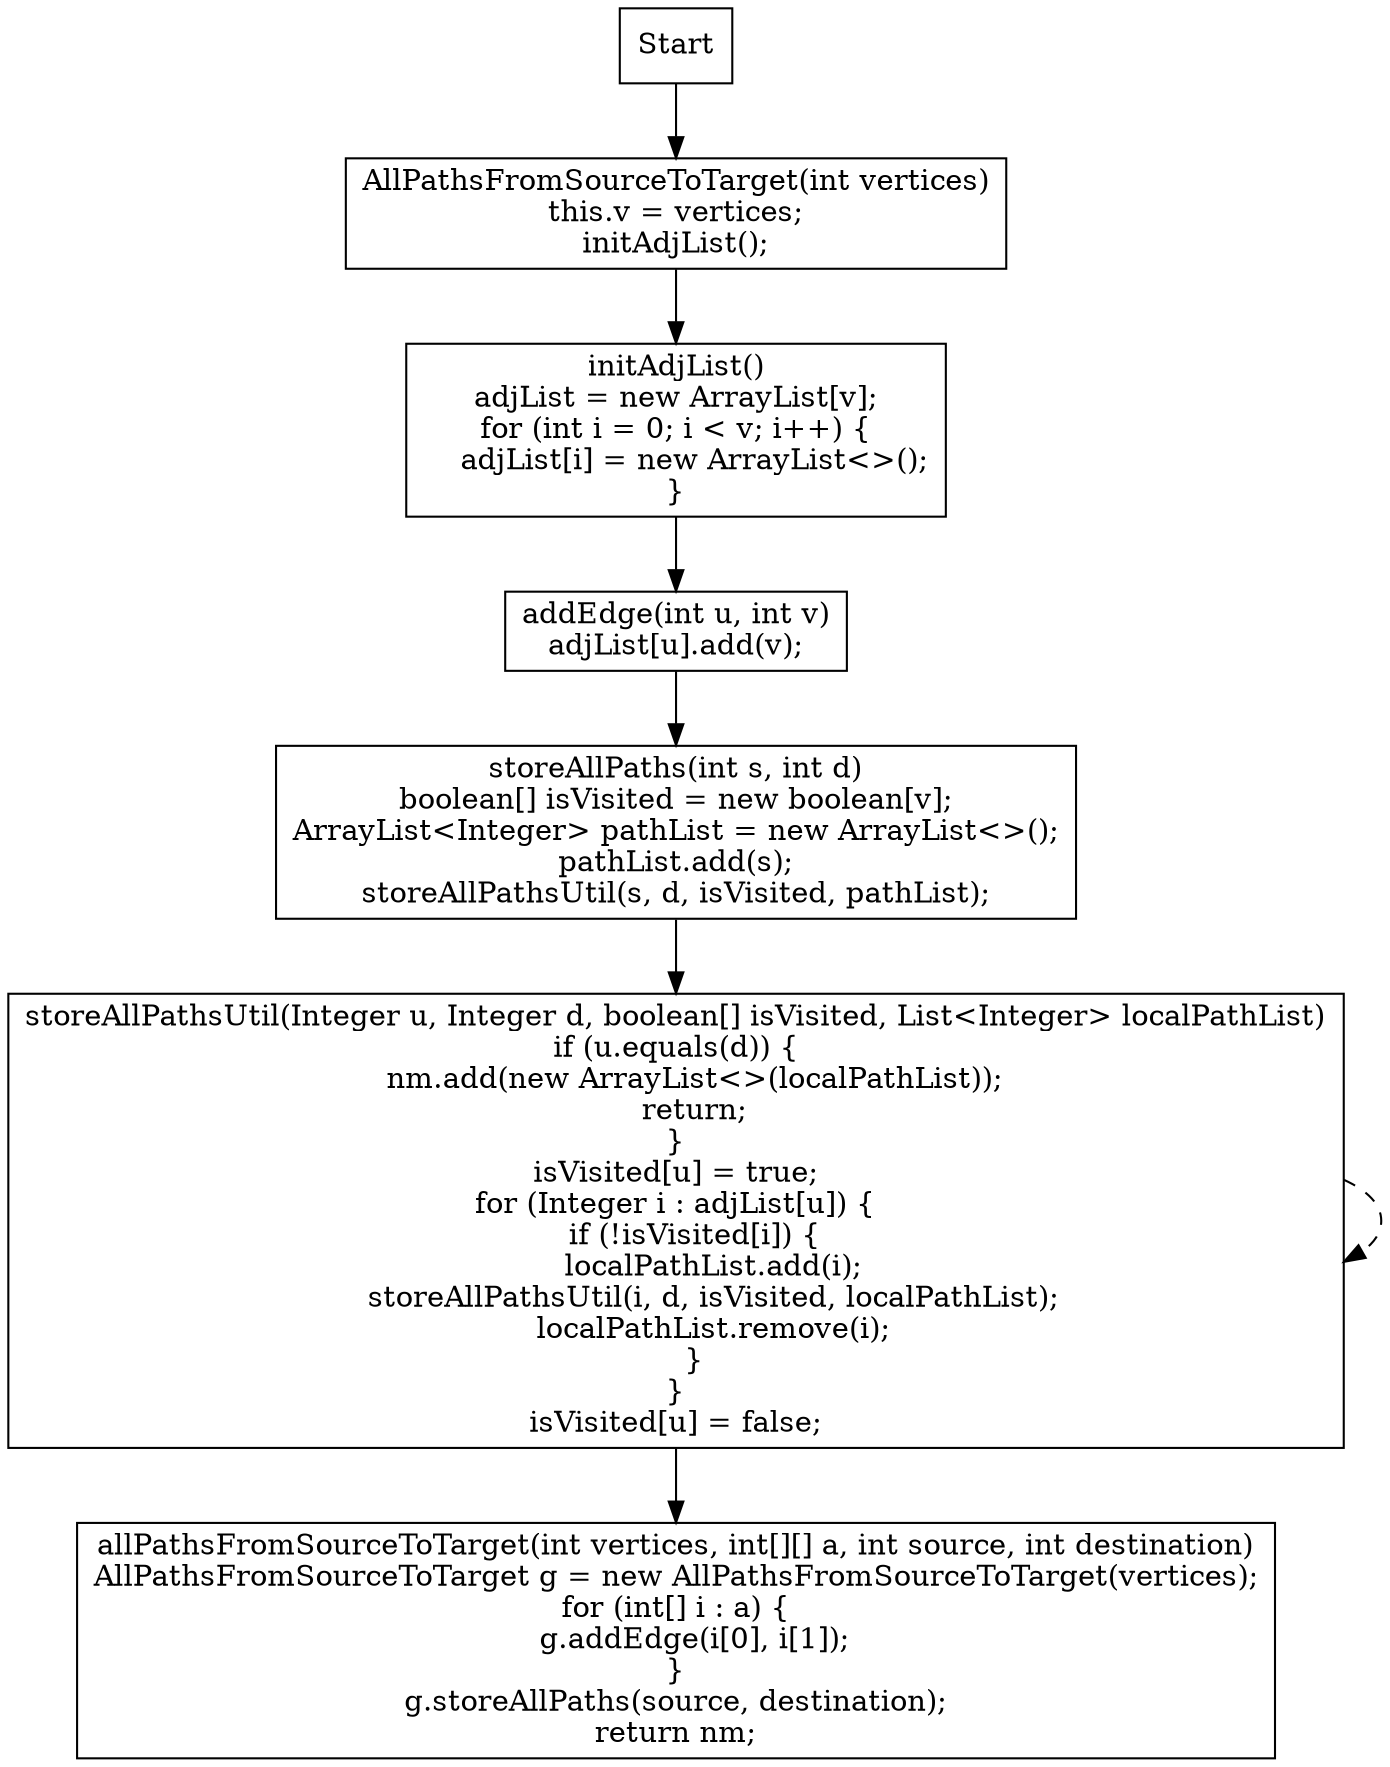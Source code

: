 digraph CFG {
    // Entry point
    node [shape=box];
    start [label="Start"];

    // Constructor
    constructor [label="AllPathsFromSourceToTarget(int vertices)\nthis.v = vertices;\ninitAdjList();"];
    initAdjList [label="initAdjList()\nadjList = new ArrayList[v];\nfor (int i = 0; i < v; i++) {\n    adjList[i] = new ArrayList<>();\n}"];

    // addEdge method
    addEdge [label="addEdge(int u, int v)\nadjList[u].add(v);"];

    // storeAllPaths method
    storeAllPaths [label="storeAllPaths(int s, int d)\nboolean[] isVisited = new boolean[v];\nArrayList<Integer> pathList = new ArrayList<>();\npathList.add(s);\nstoreAllPathsUtil(s, d, isVisited, pathList);"];

    // storeAllPathsUtil method
    storeAllPathsUtil [label="storeAllPathsUtil(Integer u, Integer d, boolean[] isVisited, List<Integer> localPathList)\nif (u.equals(d)) {\n    nm.add(new ArrayList<>(localPathList));\n    return;\n}\nisVisited[u] = true;\nfor (Integer i : adjList[u]) {\n    if (!isVisited[i]) {\n        localPathList.add(i);\n        storeAllPathsUtil(i, d, isVisited, localPathList);\n        localPathList.remove(i);\n    }\n}\nisVisited[u] = false;"];

    // allPathsFromSourceToTarget method
    allPathsFromSourceToTarget [label="allPathsFromSourceToTarget(int vertices, int[][] a, int source, int destination)\nAllPathsFromSourceToTarget g = new AllPathsFromSourceToTarget(vertices);\nfor (int[] i : a) {\n    g.addEdge(i[0], i[1]);\n}\ng.storeAllPaths(source, destination);\nreturn nm;"];

    // Control flow edges
    start -> constructor;
    constructor -> initAdjList;
    initAdjList -> addEdge;
    addEdge -> storeAllPaths;
    storeAllPaths -> storeAllPathsUtil;
    storeAllPathsUtil -> allPathsFromSourceToTarget;

    // Self-loops for recursive calls
    storeAllPathsUtil -> storeAllPathsUtil [style=dashed];
}
